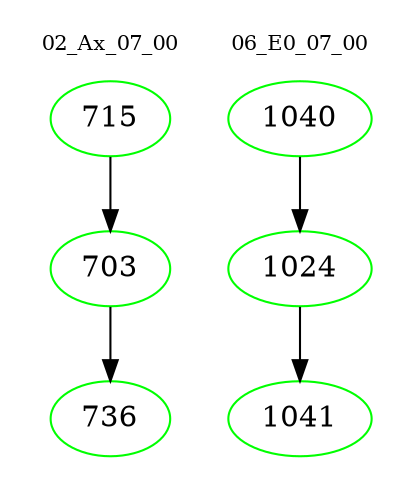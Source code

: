 digraph{
subgraph cluster_0 {
color = white
label = "02_Ax_07_00";
fontsize=10;
T0_715 [label="715", color="green"]
T0_715 -> T0_703 [color="black"]
T0_703 [label="703", color="green"]
T0_703 -> T0_736 [color="black"]
T0_736 [label="736", color="green"]
}
subgraph cluster_1 {
color = white
label = "06_E0_07_00";
fontsize=10;
T1_1040 [label="1040", color="green"]
T1_1040 -> T1_1024 [color="black"]
T1_1024 [label="1024", color="green"]
T1_1024 -> T1_1041 [color="black"]
T1_1041 [label="1041", color="green"]
}
}

